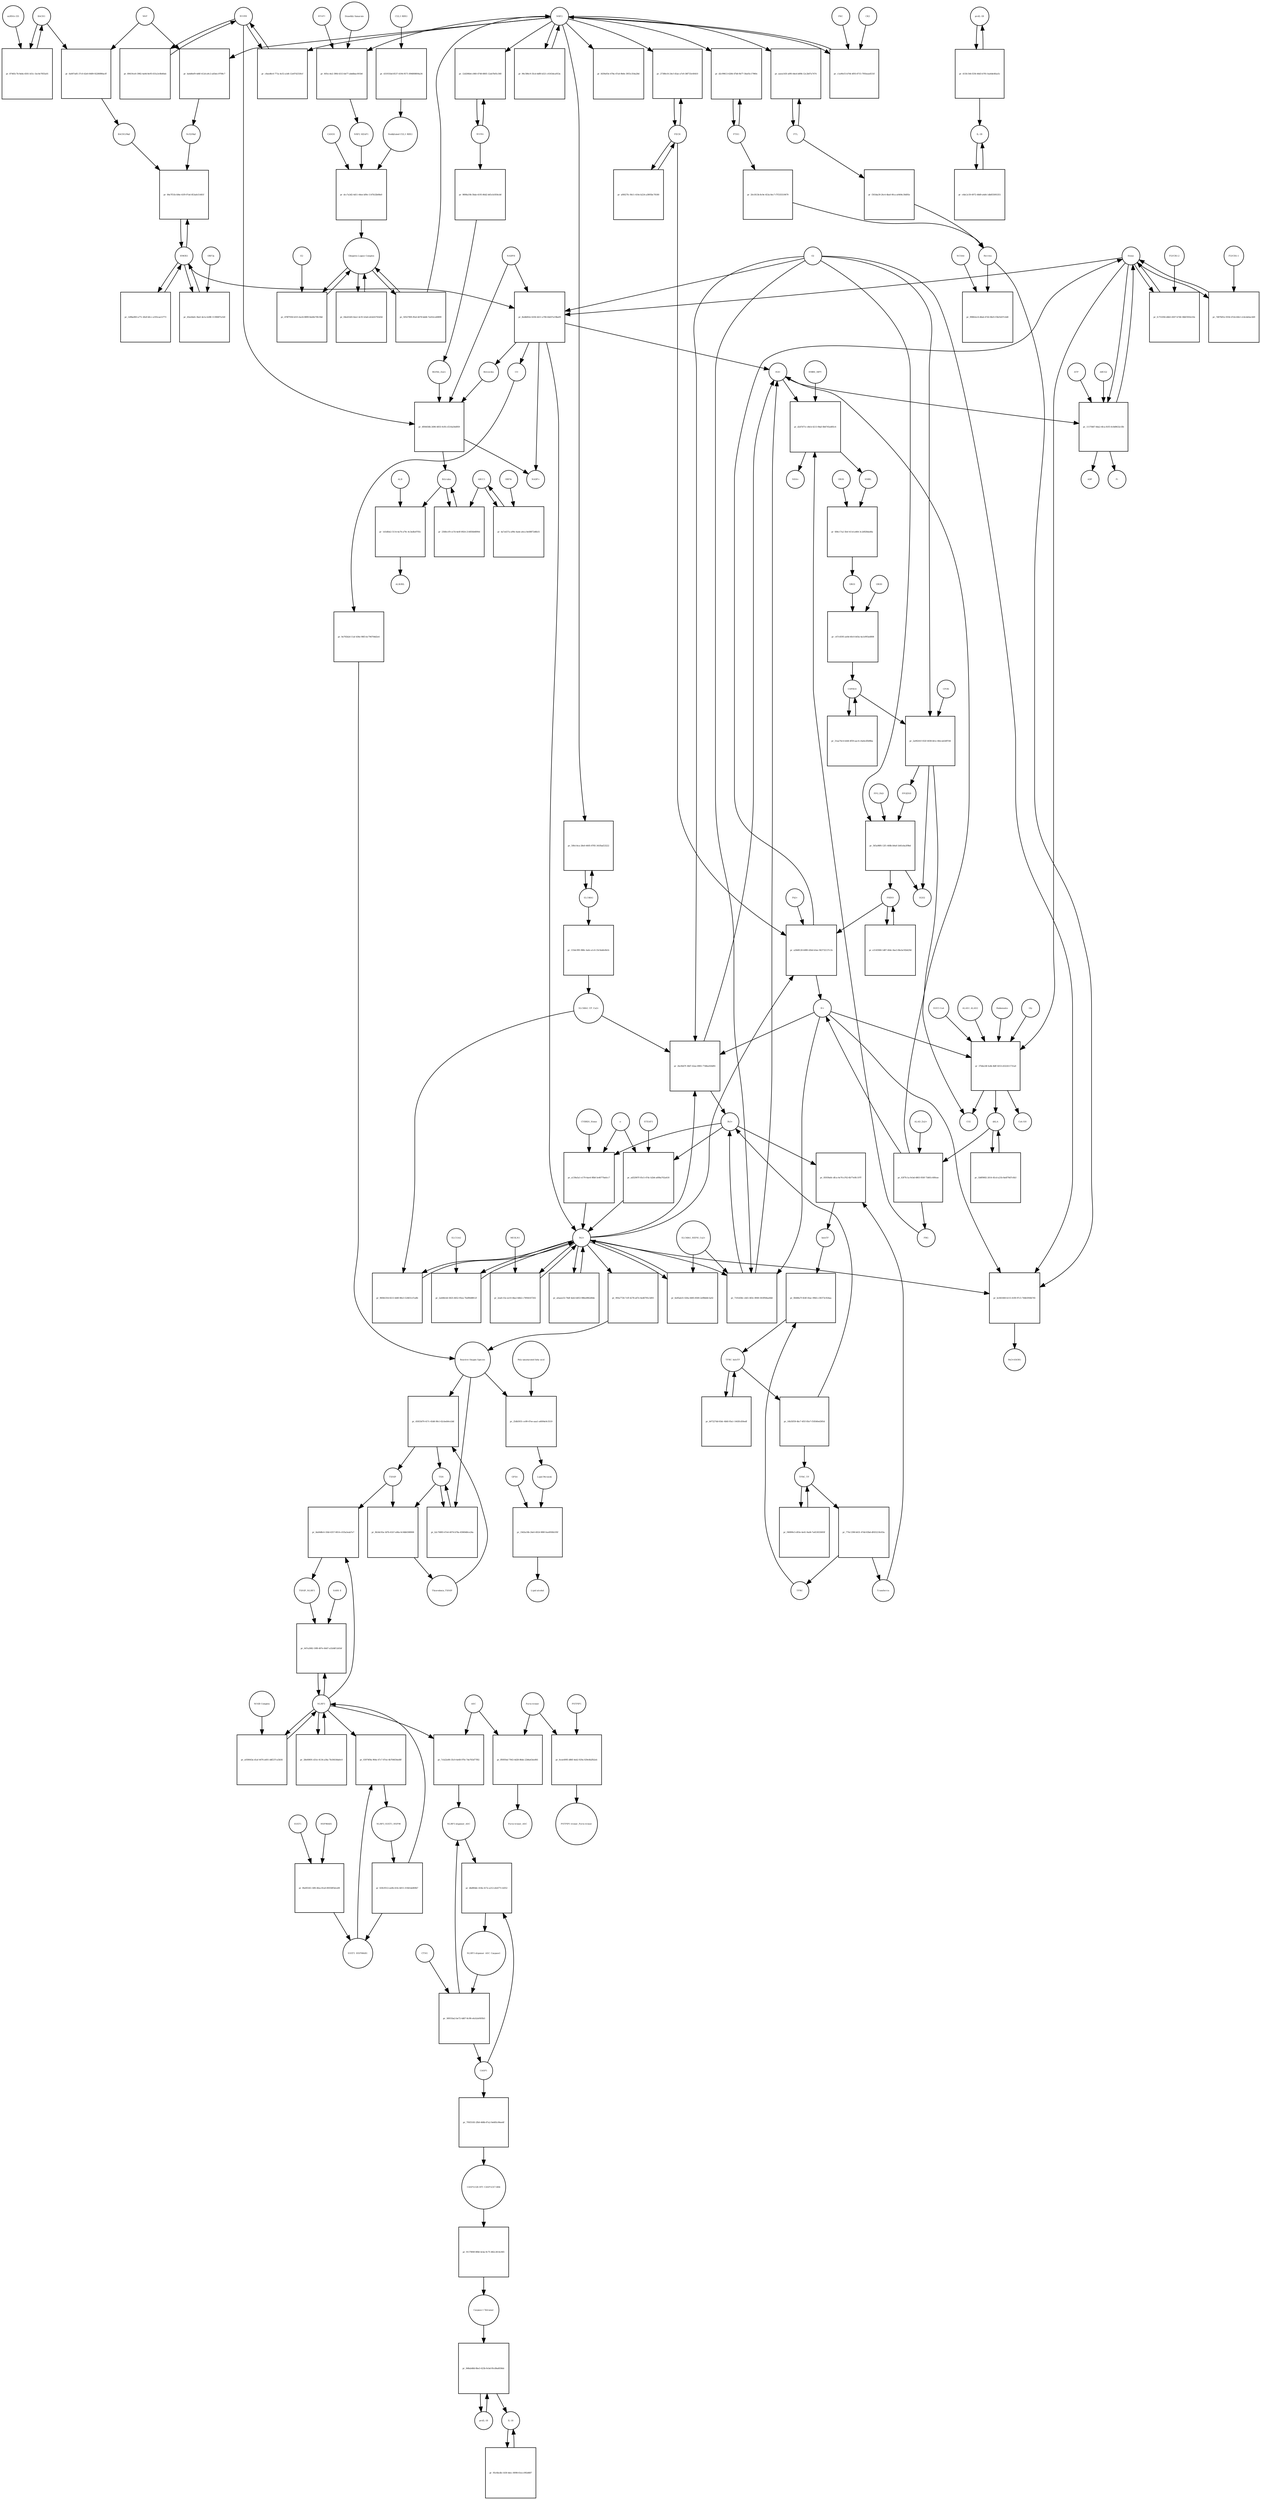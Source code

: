 strict digraph  {
Heme [annotation="urn_miriam_obo.chebi_CHEBI%3A30413", bipartite=0, cls="simple chemical", fontsize=4, label=Heme, shape=circle];
"pr_8edb002e-6256-4411-a706-64d37a19ba09" [annotation="", bipartite=1, cls=process, fontsize=4, label="pr_8edb002e-6256-4411-a706-64d37a19ba09", shape=square];
Biliverdin [annotation="urn_miriam_obo.chebi_CHEBI%3A17033", bipartite=0, cls="simple chemical", fontsize=4, label=Biliverdin, shape=circle];
HMOX1 [annotation="", bipartite=0, cls=macromolecule, fontsize=4, label=HMOX1, shape=circle];
O2 [annotation="urn_miriam_obo.chebi_CHEBI%3A15379", bipartite=0, cls="simple chemical", fontsize=4, label=O2, shape=circle];
NADPH [annotation="urn_miriam_obo.chebi_CHEBI%3A16474", bipartite=0, cls="simple chemical", fontsize=4, label=NADPH, shape=circle];
H2O [annotation="urn_miriam_obo.chebi_CHEBI%3A15377", bipartite=0, cls="simple chemical", fontsize=4, label=H2O, shape=circle];
"Fe2+" [annotation="urn_miriam_obo.chebi_CHEBI%3A29033", bipartite=0, cls="simple chemical", fontsize=4, label="Fe2+", shape=circle];
"NADP+" [annotation="urn_miriam_obo.chebi_CHEBI%3A18009", bipartite=0, cls="simple chemical", fontsize=4, label="NADP+", shape=circle];
CO [annotation="urn_miriam_obo.chebi_CHEBI%3A17245", bipartite=0, cls="simple chemical", fontsize=4, label=CO, shape=circle];
"pr_fc751056-d4b5-4507-b746-36bf3592e10e" [annotation="", bipartite=1, cls=process, fontsize=4, label="pr_fc751056-d4b5-4507-b746-36bf3592e10e", shape=square];
"FLVCR1-2" [annotation=urn_miriam_uniprot_Q9Y5Y0, bipartite=0, cls=macromolecule, fontsize=4, label="FLVCR1-2", shape=circle];
"pr_6f06458b-2696-4855-9cf6-cf216a56d959" [annotation="", bipartite=1, cls=process, fontsize=4, label="pr_6f06458b-2696-4855-9cf6-cf216a56d959", shape=square];
Bilirubin [annotation="urn_miriam_obo.chebi_CHEBI%3A16990", bipartite=0, cls="simple chemical", fontsize=4, label=Bilirubin, shape=circle];
BLVRB [annotation=urn_miriam_uniprot_P30043, bipartite=0, cls=macromolecule, fontsize=4, label=BLVRB, shape=circle];
"BLVRA_Zn2+" [annotation="urn_miriam_obo.chebi_CHEBI%3A29805|urn_miriam_uniprot_P53004", bipartite=0, cls=complex, fontsize=4, label="BLVRA_Zn2+", shape=circle];
"pr_2568ccf9-ce7d-4e0f-8924-214856b6890d" [annotation="", bipartite=1, cls=process, fontsize=4, label="pr_2568ccf9-ce7d-4e0f-8924-214856b6890d", shape=square];
ABCC1 [annotation="", bipartite=0, cls=macromolecule, fontsize=4, label=ABCC1, shape=circle];
"pr_1d1dfde2-5114-4a74-a79c-4c3edfa9705c" [annotation="", bipartite=1, cls=process, fontsize=4, label="pr_1d1dfde2-5114-4a74-a79c-4c3edfa9705c", shape=square];
ALB [annotation=urn_miriam_uniprot_P02768, bipartite=0, cls=macromolecule, fontsize=4, label=ALB, shape=circle];
"ALB/BIL" [annotation="urn_miriam_uniprot_P02768|urn_miriam_obo.chebi_CHEBI%3A16990", bipartite=0, cls=complex, fontsize=4, label="ALB/BIL", shape=circle];
NRF2 [annotation="", bipartite=0, cls=macromolecule, fontsize=4, label=NRF2, shape=circle];
"pr_ba4d6ef9-4d6f-412d-a9c2-ad5dcc9708c7" [annotation="", bipartite=1, cls=process, fontsize=4, label="pr_ba4d6ef9-4d6f-412d-a9c2-ad5dcc9708c7", shape=square];
MAF [annotation=urn_miriam_uniprot_O75444, bipartite=0, cls=macromolecule, fontsize=4, label=MAF, shape=circle];
"Nrf2/Maf" [annotation="", bipartite=0, cls=complex, fontsize=4, label="Nrf2/Maf", shape=circle];
"pr_6a007a85-37c0-42e0-8489-92280f86acff" [annotation="", bipartite=1, cls=process, fontsize=4, label="pr_6a007a85-37c0-42e0-8489-92280f86acff", shape=square];
BACH1 [annotation=urn_miriam_uniprot_O14867, bipartite=0, cls=macromolecule, fontsize=4, label=BACH1, shape=circle];
"BACH1/Maf" [annotation="", bipartite=0, cls=complex, fontsize=4, label="BACH1/Maf", shape=circle];
"pr_87465c7b-9a8a-4501-b51c-5ec6e7855a01" [annotation="", bipartite=1, cls=process, fontsize=4, label="pr_87465c7b-9a8a-4501-b51c-5ec6e7855a01", shape=square];
"miRNA-155" [annotation=urn_miriam_ncbigene_406947, bipartite=0, cls="nucleic acid feature", fontsize=4, label="miRNA-155", shape=circle];
"pr_84e7f51b-fd4e-41f9-97a6-853afe51481f" [annotation="", bipartite=1, cls=process, fontsize=4, label="pr_84e7f51b-fd4e-41f9-97a6-853afe51481f", shape=square];
PRIN9 [annotation="urn_miriam_obo.chebi_CHEBI%3A15430", bipartite=0, cls="simple chemical", fontsize=4, label=PRIN9, shape=circle];
"pr_a28d8128-b989-43b4-b3ee-943732137c1b" [annotation="", bipartite=1, cls=process, fontsize=4, label="pr_a28d8128-b989-43b4-b3ee-943732137c1b", shape=square];
FECH [annotation=urn_miriam_uniprot_P22830, bipartite=0, cls=macromolecule, fontsize=4, label=FECH, shape=circle];
"Pb2+" [annotation="urn_miriam_obo.chebi_CHEBI%3A27889", bipartite=0, cls="simple chemical", fontsize=4, label="Pb2+", shape=circle];
"H+" [annotation="urn_miriam_obo.chebi_CHEBI%3A15378", bipartite=0, cls="simple chemical", fontsize=4, label="H+", shape=circle];
"SUCC-CoA" [annotation="urn_miriam_obo.chebi_CHEBI%3A57292", bipartite=0, cls="simple chemical", fontsize=4, label="SUCC-CoA", shape=circle];
"pr_37b4e24f-fa4b-4bff-8253-d322411731a0" [annotation="", bipartite=1, cls=process, fontsize=4, label="pr_37b4e24f-fa4b-4bff-8253-d322411731a0", shape=square];
dALA [annotation="urn_miriam_obo.chebi_CHEBI%3A356416", bipartite=0, cls="simple chemical", fontsize=4, label=dALA, shape=circle];
ALAS1_ALAS2 [annotation="urn_miriam_uniprot_P13196|urn_miriam_uniprot_P22557", bipartite=0, cls=complex, fontsize=4, label=ALAS1_ALAS2, shape=circle];
Panhematin [annotation="urn_miriam_obo.chebi_CHEBI%3A50385", bipartite=0, cls="simple chemical", fontsize=4, label=Panhematin, shape=circle];
Gly [annotation="urn_miriam_obo.chebi_CHEBI%3A57305", bipartite=0, cls="simple chemical", fontsize=4, label=Gly, shape=circle];
"CoA-SH" [annotation="urn_miriam_obo.chebi_CHEBI%3A15346", bipartite=0, cls="simple chemical", fontsize=4, label="CoA-SH", shape=circle];
CO2 [annotation="urn_miriam_obo.chebi_CHEBI%3A16526", bipartite=0, cls="simple chemical", fontsize=4, label=CO2, shape=circle];
"pr_605cc4e2-39fd-4313-bb77-abddbac001b6" [annotation="", bipartite=1, cls=process, fontsize=4, label="pr_605cc4e2-39fd-4313-bb77-abddbac001b6", shape=square];
KEAP1 [annotation=urn_miriam_uniprot_Q14145, bipartite=0, cls=macromolecule, fontsize=4, label=KEAP1, shape=circle];
NRF2_KEAP1 [annotation="urn_miriam_uniprot_Q14145|urn_miriam_uniprot_Q16236", bipartite=0, cls=complex, fontsize=4, label=NRF2_KEAP1, shape=circle];
"Dimethly fumarate" [annotation="urn_miriam_obo.chebi_CHEBI%3A76004", bipartite=0, cls="simple chemical", fontsize=4, label="Dimethly fumarate", shape=circle];
"Ubiquitin Ligase Complex" [annotation="urn_miriam_uniprot_Q14145|urn_miriam_uniprot_Q15843|urn_miriam_uniprot_Q13618|urn_miriam_uniprot_P62877|urn_miriam_uniprot_Q16236|urn_miriam_uniprot_P0CG48|urn_miriam_pubmed_19940261|urn_miriam_interpro_IPR000608", bipartite=0, cls=complex, fontsize=4, label="Ubiquitin Ligase Complex", shape=circle];
"pr_04ed1445-6ea1-4c91-b3a6-eb3e02763d3d" [annotation="", bipartite=1, cls=process, fontsize=4, label="pr_04ed1445-6ea1-4c91-b3a6-eb3e02763d3d", shape=square];
"pr_63f7fc1a-9cbd-4803-950f-73d61c40feae" [annotation="", bipartite=1, cls=process, fontsize=4, label="pr_63f7fc1a-9cbd-4803-950f-73d61c40feae", shape=square];
PBG [annotation="urn_miriam_obo.chebi_CHEBI%3A58126", bipartite=0, cls="simple chemical", fontsize=4, label=PBG, shape=circle];
"ALAD_Zn2+" [annotation="urn_miriam_uniprot_P13716|urn_miriam_obo.chebi_CHEBI%3A29105", bipartite=0, cls=complex, fontsize=4, label="ALAD_Zn2+", shape=circle];
"pr_d2d7d71c-d4cb-4213-9baf-8b6745a485c4" [annotation="", bipartite=1, cls=process, fontsize=4, label="pr_d2d7d71c-d4cb-4213-9baf-8b6745a485c4", shape=square];
HMBL [annotation="urn_miriam_obo.chebi_CHEBI%3A57845", bipartite=0, cls="simple chemical", fontsize=4, label=HMBL, shape=circle];
HMBS_DIPY [annotation="urn_miriam_obo.chebi_CHEBI%3A36319|urn_miriam_uniprot_P08397", bipartite=0, cls=complex, fontsize=4, label=HMBS_DIPY, shape=circle];
"NH4+" [annotation="urn_miriam_obo.chebi_CHEBI%3A28938", bipartite=0, cls="simple chemical", fontsize=4, label="NH4+", shape=circle];
"pr_684c17a2-5fef-411d-a464-3c2d928da48a" [annotation="", bipartite=1, cls=process, fontsize=4, label="pr_684c17a2-5fef-411d-a464-3c2d928da48a", shape=square];
URO3 [annotation="urn_miriam_obo.chebi_CHEBI%3A15437", bipartite=0, cls="simple chemical", fontsize=4, label=URO3, shape=circle];
UROS [annotation=urn_miriam_uniprot_P10746, bipartite=0, cls=macromolecule, fontsize=4, label=UROS, shape=circle];
"pr_c67c4595-ae0d-40c0-b03a-4a1e993a4808" [annotation="", bipartite=1, cls=process, fontsize=4, label="pr_c67c4595-ae0d-40c0-b03a-4a1e993a4808", shape=square];
COPRO3 [annotation="urn_miriam_obo.chebi_CHEBI%3A15439", bipartite=0, cls="simple chemical", fontsize=4, label=COPRO3, shape=circle];
UROD [annotation=urn_miriam_uniprot_P06132, bipartite=0, cls=macromolecule, fontsize=4, label=UROD, shape=circle];
"pr_2a90241f-032f-4038-bfce-40ecab3d97d4" [annotation="", bipartite=1, cls=process, fontsize=4, label="pr_2a90241f-032f-4038-bfce-40ecab3d97d4", shape=square];
PPGEN9 [annotation="urn_miriam_obo.chebi_CHEBI%3A15435", bipartite=0, cls="simple chemical", fontsize=4, label=PPGEN9, shape=circle];
CPOX [annotation=urn_miriam_uniprot_P36551, bipartite=0, cls=macromolecule, fontsize=4, label=CPOX, shape=circle];
H2O2 [annotation="urn_miriam_obo.chebi_CHEBI%3A16240", bipartite=0, cls="simple chemical", fontsize=4, label=H2O2, shape=circle];
"pr_565a98f6-12f1-468b-b9a8-5d41eba3f9bd" [annotation="", bipartite=1, cls=process, fontsize=4, label="pr_565a98f6-12f1-468b-b9a8-5d41eba3f9bd", shape=square];
PPO_FAD [annotation="urn_miriam_obo.chebi_CHEBI%3A16238|urn_miriam_uniprot_P50336", bipartite=0, cls=complex, fontsize=4, label=PPO_FAD, shape=circle];
"pr_96c586c9-35cd-4df8-b321-c6163dca953a" [annotation="", bipartite=1, cls=process, fontsize=4, label="pr_96c586c9-35cd-4df8-b321-c6163dca953a", shape=square];
"pr_1b8f9082-2614-45cd-a21b-8a6f78d7c6b3" [annotation="", bipartite=1, cls="uncertain process", fontsize=4, label="pr_1b8f9082-2614-45cd-a21b-8a6f78d7c6b3", shape=square];
"pr_31aa74c4-b3d4-4f59-aac4-c6a6e2fb08ba" [annotation="", bipartite=1, cls="uncertain process", fontsize=4, label="pr_31aa74c4-b3d4-4f59-aac4-c6a6e2fb08ba", shape=square];
"pr_e3145968-1d87-40dc-8ae3-8bcbc92b429d" [annotation="", bipartite=1, cls="uncertain process", fontsize=4, label="pr_e3145968-1d87-40dc-8ae3-8bcbc92b429d", shape=square];
"Poly-unsaturated fatty acid" [annotation="urn_miriam_obo.chebi_CHEBI%3A26208", bipartite=0, cls="simple chemical", fontsize=4, label="Poly-unsaturated fatty acid", shape=circle];
"pr_25db5931-ce99-47ee-aaa1-a4004e9c5519" [annotation="", bipartite=1, cls=process, fontsize=4, label="pr_25db5931-ce99-47ee-aaa1-a4004e9c5519", shape=square];
"Lipid Peroxide" [annotation="urn_miriam_obo.chebi_CHEBI%3A61051", bipartite=0, cls="simple chemical", fontsize=4, label="Lipid Peroxide", shape=circle];
"Reactive Oxygen Species" [annotation="urn_miriam_obo.chebi_CHEBI%3A26523", bipartite=0, cls="simple chemical", fontsize=4, label="Reactive Oxygen Species", shape=circle];
"pr_bc661660-b115-41f8-97c5-744b5956b745" [annotation="", bipartite=1, cls=process, fontsize=4, label="pr_bc661660-b115-41f8-97c5-744b5956b745", shape=square];
"Fe(3+)O(OH)" [annotation="urn_miriam_obo.chebi_CHEBI%3A78619", bipartite=0, cls="simple chemical", fontsize=4, label="Fe(3+)O(OH)", shape=circle];
Ferritin [annotation=urn_miriam_uniprot_P02794, bipartite=0, cls=complex, fontsize=4, label=Ferritin, shape=circle];
"pr_960b5354-8213-4d6f-80e3-524651cf1a8b" [annotation="", bipartite=1, cls=process, fontsize=4, label="pr_960b5354-8213-4d6f-80e3-524651cf1a8b", shape=square];
"SLC40A1_CP_Cu2+" [annotation="urn_miriam_uniprot_P00450|urn_miriam_uniprot_Q9NP59|urn_miriam_obo.chebi_CHEBI%3A29036", bipartite=0, cls=complex, fontsize=4, label="SLC40A1_CP_Cu2+", shape=circle];
"pr_2bc0b47f-38d7-42ae-8965-77d8ee92bf81" [annotation="", bipartite=1, cls=process, fontsize=4, label="pr_2bc0b47f-38d7-42ae-8965-77d8ee92bf81", shape=square];
"Fe3+" [annotation="urn_miriam_obo.chebi_CHEBI%3A29034", bipartite=0, cls="simple chemical", fontsize=4, label="Fe3+", shape=circle];
SLC40A1 [annotation=urn_miriam_ncbigene_30061, bipartite=0, cls="nucleic acid feature", fontsize=4, label=SLC40A1, shape=circle];
"pr_50fe14ca-28e0-4605-8785-341fbaf23222" [annotation="", bipartite=1, cls=process, fontsize=4, label="pr_50fe14ca-28e0-4605-8785-341fbaf23222", shape=square];
FTH1 [annotation=urn_miriam_ncbigene_2495, bipartite=0, cls="nucleic acid feature", fontsize=4, label=FTH1, shape=circle];
"pr_d2c99613-6284-47b8-9b77-56a05c17960c" [annotation="", bipartite=1, cls=process, fontsize=4, label="pr_d2c99613-6284-47b8-9b77-56a05c17960c", shape=square];
FTL [annotation=urn_miriam_ncbigene_2512, bipartite=0, cls="nucleic acid feature", fontsize=4, label=FTL, shape=circle];
"pr_aaea145f-a0f6-44e4-b89b-12c2b07a7474" [annotation="", bipartite=1, cls=process, fontsize=4, label="pr_aaea145f-a0f6-44e4-b89b-12c2b07a7474", shape=square];
"pr_2fe1813b-8c9e-453a-8ec7-f7f335519679" [annotation="", bipartite=1, cls=process, fontsize=4, label="pr_2fe1813b-8c9e-453a-8ec7-f7f335519679", shape=square];
"pr_f303da39-26c4-4ba0-9fca-a0404c30d95e" [annotation="", bipartite=1, cls=process, fontsize=4, label="pr_f303da39-26c4-4ba0-9fca-a0404c30d95e", shape=square];
"pr_2738fe16-24cf-45ae-a7e9-38f733c60410" [annotation="", bipartite=1, cls=process, fontsize=4, label="pr_2738fe16-24cf-45ae-a7e9-38f733c60410", shape=square];
"pr_af6027fc-9b11-410e-b224-a3895bc78180" [annotation="", bipartite=1, cls=process, fontsize=4, label="pr_af6027fc-9b11-410e-b224-a3895bc78180", shape=square];
"pr_1d9ba983-a77c-4fa9-bfcc-a193caa12773" [annotation="", bipartite=1, cls=process, fontsize=4, label="pr_1d9ba983-a77c-4fa9-bfcc-a193caa12773", shape=square];
BLVRA [annotation=urn_miriam_ncbigene_644, bipartite=0, cls="nucleic acid feature", fontsize=4, label=BLVRA, shape=circle];
"pr_12d206b4-c860-4748-8805-12ab7b05c368" [annotation="", bipartite=1, cls=process, fontsize=4, label="pr_12d206b4-c860-4748-8805-12ab7b05c368", shape=square];
"pr_c8aed6c6-771a-4cf2-a1d6-12e8742530cf" [annotation="", bipartite=1, cls=process, fontsize=4, label="pr_c8aed6c6-771a-4cf2-a1d6-12e8742530cf", shape=square];
"pr_89419ce0-3982-4a9d-8e95-631a3c8b40ab" [annotation="", bipartite=1, cls=process, fontsize=4, label="pr_89419ce0-3982-4a9d-8e95-631a3c8b40ab", shape=square];
"pr_9898a19b-58ab-4195-86d2-b65cb1856cb8" [annotation="", bipartite=1, cls=process, fontsize=4, label="pr_9898a19b-58ab-4195-86d2-b65cb1856cb8", shape=square];
"pr_155dc995-988c-4afe-a1c6-33c9abfe0b1b" [annotation="", bipartite=1, cls=process, fontsize=4, label="pr_155dc995-988c-4afe-a1c6-33c9abfe0b1b", shape=square];
"pr_99862ec6-d6ab-47d2-8b25-f3b25d37cb40" [annotation="", bipartite=1, cls=process, fontsize=4, label="pr_99862ec6-d6ab-47d2-8b25-f3b25d37cb40", shape=square];
NCOA4 [annotation=urn_miriam_uniprot_Q13772, bipartite=0, cls=macromolecule, fontsize=4, label=NCOA4, shape=circle];
"pr_a139a5a1-e179-4ae4-9fb8-5e40770a6cc7" [annotation="", bipartite=1, cls=process, fontsize=4, label="pr_a139a5a1-e179-4ae4-9fb8-5e40770a6cc7", shape=square];
CYBRD1_Heme [annotation="urn_miriam_uniprot_Q53TN4|urn_miriam_obo.chebi_CHEBI%3A30413", bipartite=0, cls=complex, fontsize=4, label=CYBRD1_Heme, shape=circle];
"e-" [annotation="urn_miriam_obo.chebi_CHEBI%3A10545", bipartite=0, cls="simple chemical", fontsize=4, label="e-", shape=circle];
"pr_2a448cb4-5825-4652-95ea-7faf80d8812f" [annotation="", bipartite=1, cls=process, fontsize=4, label="pr_2a448cb4-5825-4652-95ea-7faf80d8812f", shape=square];
SLC11A2 [annotation=urn_miriam_uniprot_P49281, bipartite=0, cls=macromolecule, fontsize=4, label=SLC11A2, shape=circle];
"pr_19d3a18b-24e0-4924-989f-fea4950b195f" [annotation="", bipartite=1, cls=process, fontsize=4, label="pr_19d3a18b-24e0-4924-989f-fea4950b195f", shape=square];
"Lipid alcohol" [annotation="urn_miriam_obo.chebi_CHEBI%3A24026", bipartite=0, cls="simple chemical", fontsize=4, label="Lipid alcohol", shape=circle];
GPX4 [annotation=urn_miriam_uniprot_P36969, bipartite=0, cls=macromolecule, fontsize=4, label=GPX4, shape=circle];
"pr_45ee8afe-3ba5-4e1a-b288-113960f7a1b9" [annotation="", bipartite=1, cls=process, fontsize=4, label="pr_45ee8afe-3ba5-4e1a-b288-113960f7a1b9", shape=square];
ORF3a [annotation="urn_miriam_uniprot_P0DTC3|urn_miriam_taxonomy_2697049", bipartite=0, cls=macromolecule, fontsize=4, label=ORF3a, shape=circle];
"pr_993a7726-7cff-4278-a67e-4ed6795c3d93" [annotation="", bipartite=1, cls=process, fontsize=4, label="pr_993a7726-7cff-4278-a67e-4ed6795c3d93", shape=square];
"pr_da7a437a-a99e-4ade-a6ca-8e68872d6b31" [annotation="", bipartite=1, cls=process, fontsize=4, label="pr_da7a437a-a99e-4ade-a6ca-8e68872d6b31", shape=square];
ORF9c [annotation=urn_miriam_taxonomy_2697049, bipartite=0, cls=macromolecule, fontsize=4, label=ORF9c, shape=circle];
CUL3_RBX1 [annotation="urn_miriam_uniprot_Q13618|urn_miriam_uniprot_P62877", bipartite=0, cls=complex, fontsize=4, label=CUL3_RBX1, shape=circle];
"pr_431931bd-8537-4194-9571-894808004a34" [annotation="", bipartite=1, cls=process, fontsize=4, label="pr_431931bd-8537-4194-9571-894808004a34", shape=square];
"Neddylated CUL3_RBX1" [annotation="urn_miriam_uniprot_Q15843|urn_miriam_uniprot_Q13618|urn_miriam_uniprot_P62877", bipartite=0, cls=complex, fontsize=4, label="Neddylated CUL3_RBX1", shape=circle];
"pr_fd39a93e-478a-47a4-9b0e-3955c354a28d" [annotation="", bipartite=1, cls=process, fontsize=4, label="pr_fd39a93e-478a-47a4-9b0e-3955c354a28d", shape=square];
"pr_dcc7a3d2-4d11-44ee-bf9e-1147b32b08e0" [annotation="", bipartite=1, cls=process, fontsize=4, label="pr_dcc7a3d2-4d11-44ee-bf9e-1147b32b08e0", shape=square];
CAND1 [annotation=urn_miriam_uniprot_Q86VP6, bipartite=0, cls=macromolecule, fontsize=4, label=CAND1, shape=circle];
E2 [annotation=urn_miriam_interpro_IPR000608, bipartite=0, cls=macromolecule, fontsize=4, label=E2, shape=circle];
"pr_478f7936-b315-4a24-8899-8ab9e70fc94d" [annotation="", bipartite=1, cls=process, fontsize=4, label="pr_478f7936-b315-4a24-8899-8ab9e70fc94d", shape=square];
"pr_c1a90cf3-b764-4f93-8715-7f93eaed531f" [annotation="", bipartite=1, cls=process, fontsize=4, label="pr_c1a90cf3-b764-4f93-8715-7f93eaed531f", shape=square];
PKC [annotation="urn_miriam_pubmed_12198130|urn_miriam_interpro_IPR012233", bipartite=0, cls=macromolecule, fontsize=4, label=PKC, shape=circle];
CK2 [annotation="", bipartite=0, cls=macromolecule, fontsize=4, label=CK2, shape=circle];
"pr_7d07b91e-9354-47eb-b9e1-e1dcde6ac449" [annotation="", bipartite=1, cls=process, fontsize=4, label="pr_7d07b91e-9354-47eb-b9e1-e1dcde6ac449", shape=square];
"FLVCR1-1" [annotation=urn_miriam_uniprot_Q9Y5Y0, bipartite=0, cls=macromolecule, fontsize=4, label="FLVCR1-1", shape=circle];
"pr_1117fd67-8da2-4fca-81f5-0c8d9632c5fb" [annotation="", bipartite=1, cls=process, fontsize=4, label="pr_1117fd67-8da2-4fca-81f5-0c8d9632c5fb", shape=square];
ABCG2 [annotation=urn_miriam_uniprot_Q9UNQ0, bipartite=0, cls="macromolecule multimer", fontsize=4, label=ABCG2, shape=circle];
ATP [annotation="urn_miriam_obo.chebi_CHEBI%3A30616", bipartite=0, cls="simple chemical", fontsize=4, label=ATP, shape=circle];
Pi [annotation="urn_miriam_obo.chebi_CHEBI%3A18367", bipartite=0, cls="simple chemical", fontsize=4, label=Pi, shape=circle];
ADP [annotation="urn_miriam_obo.chebi_CHEBI%3A456216", bipartite=0, cls="simple chemical", fontsize=4, label=ADP, shape=circle];
"pr_6e85ab31-020a-4485-8500-2ef8bb8c5a02" [annotation="", bipartite=1, cls=process, fontsize=4, label="pr_6e85ab31-020a-4485-8500-2ef8bb8c5a02", shape=square];
"SLC40A1_HEPH_Cu2+" [annotation="urn_miriam_uniprot_Q9BQS7|urn_miriam_uniprot_Q9NP59|urn_miriam_obo.chebi_CHEBI%3A28694", bipartite=0, cls=complex, fontsize=4, label="SLC40A1_HEPH_Cu2+", shape=circle];
"pr_7101d58c-cb61-465c-8949-361ff68aa9dd" [annotation="", bipartite=1, cls=process, fontsize=4, label="pr_7101d58c-cb61-465c-8949-361ff68aa9dd", shape=square];
"pr_05939a8c-dfca-4e76-a762-6b77e0fc197f" [annotation="", bipartite=1, cls=process, fontsize=4, label="pr_05939a8c-dfca-4e76-a762-6b77e0fc197f", shape=square];
Transferrin [annotation=urn_miriam_uniprot_P02787, bipartite=0, cls=macromolecule, fontsize=4, label=Transferrin, shape=circle];
holoTF [annotation="urn_miriam_uniprot_P02787|urn_miriam_obo.chebi_CHEBI%3A29034", bipartite=0, cls=complex, fontsize=4, label=holoTF, shape=circle];
TFRC [annotation=urn_miriam_uniprot_P02786, bipartite=0, cls="macromolecule multimer", fontsize=4, label=TFRC, shape=circle];
"pr_fb9d9a7f-824f-45ac-99b5-c30373c924aa" [annotation="", bipartite=1, cls=process, fontsize=4, label="pr_fb9d9a7f-824f-45ac-99b5-c30373c924aa", shape=square];
TFRC_holoTF [annotation="urn_miriam_uniprot_P02787|urn_miriam_obo.chebi_CHEBI%3A29034|urn_miriam_uniprot_P02786", bipartite=0, cls=complex, fontsize=4, label=TFRC_holoTF, shape=circle];
"pr_b07227dd-65dc-4bfd-93a1-1443fcd56edf" [annotation="", bipartite=1, cls=process, fontsize=4, label="pr_b07227dd-65dc-4bfd-93a1-1443fcd56edf", shape=square];
"pr_16b35f59-4bc7-4f1f-85e7-f18540ed385d" [annotation="", bipartite=1, cls=process, fontsize=4, label="pr_16b35f59-4bc7-4f1f-85e7-f18540ed385d", shape=square];
TFRC_TF [annotation="urn_miriam_uniprot_P02787|urn_miriam_uniprot_P02786", bipartite=0, cls=complex, fontsize=4, label=TFRC_TF, shape=circle];
"pr_ad32907f-05c5-47dc-b2b4-a69ba702a418" [annotation="", bipartite=1, cls=process, fontsize=4, label="pr_ad32907f-05c5-47dc-b2b4-a69ba702a418", shape=square];
STEAP3 [annotation=urn_miriam_uniprot_Q658P3, bipartite=0, cls=macromolecule, fontsize=4, label=STEAP3, shape=circle];
"pr_2eafc15e-ee10-4ba2-8db2-c70f44167202" [annotation="", bipartite=1, cls=process, fontsize=4, label="pr_2eafc15e-ee10-4ba2-8db2-c70f44167202", shape=square];
MCOLN1 [annotation=urn_miriam_uniprot_Q9GZU1, bipartite=0, cls=macromolecule, fontsize=4, label=MCOLN1, shape=circle];
"pr_afaaee53-76df-4eb3-b853-986ed962d0de" [annotation="", bipartite=1, cls=process, fontsize=4, label="pr_afaaee53-76df-4eb3-b853-986ed962d0de", shape=square];
"pr_f40890c5-d93e-4e41-9ad4-7a453033693f" [annotation="", bipartite=1, cls=process, fontsize=4, label="pr_f40890c5-d93e-4e41-9ad4-7a453033693f", shape=square];
"pr_774c1398-b631-47dd-83bd-df455218c83a" [annotation="", bipartite=1, cls=process, fontsize=4, label="pr_774c1398-b631-47dd-83bd-df455218c83a", shape=square];
"pr_50527805-ffed-4478-bdd4-7ed32ced0899" [annotation="", bipartite=1, cls=process, fontsize=4, label="pr_50527805-ffed-4478-bdd4-7ed32ced0899", shape=square];
Thioredoxin_TXNIP [annotation="urn_miriam_uniprot_P10599|urn_miriam_uniprot_Q9H3M7", bipartite=0, cls=complex, fontsize=4, label=Thioredoxin_TXNIP, shape=circle];
"pr_45833d70-417c-45d6-9fe1-62cbeb9ce2dd" [annotation="", bipartite=1, cls=process, fontsize=4, label="pr_45833d70-417c-45d6-9fe1-62cbeb9ce2dd", shape=square];
TXNIP [annotation=urn_miriam_uniprot_Q9H3M7, bipartite=0, cls=macromolecule, fontsize=4, label=TXNIP, shape=circle];
TXN [annotation=urn_miriam_uniprot_P10599, bipartite=0, cls=macromolecule, fontsize=4, label=TXN, shape=circle];
NLRP3 [annotation=urn_miriam_uniprot_Q96P20, bipartite=0, cls=macromolecule, fontsize=4, label=NLRP3, shape=circle];
"pr_a930643a-d1af-4476-a601-ddf237ca5b56" [annotation="", bipartite=1, cls=process, fontsize=4, label="pr_a930643a-d1af-4476-a601-ddf237ca5b56", shape=square];
"Nf-KB Complex" [annotation="urn_miriam_uniprot_P19838|urn_miriam_uniprot_Q04206|urn_miriam_uniprot_Q00653", bipartite=0, cls=complex, fontsize=4, label="Nf-KB Complex", shape=circle];
"pr_28e60691-d31e-4134-a36a-7b18418da0c0" [annotation="", bipartite=1, cls=process, fontsize=4, label="pr_28e60691-d31e-4134-a36a-7b18418da0c0", shape=square];
"pr_b2c76893-47e6-4074-b78a-45969d0ce24a" [annotation="", bipartite=1, cls=process, fontsize=4, label="pr_b2c76893-47e6-4074-b78a-45969d0ce24a", shape=square];
"pr_8b3dc93a-3d7b-41b7-a06a-0c9db0308908" [annotation="", bipartite=1, cls=process, fontsize=4, label="pr_8b3dc93a-3d7b-41b7-a06a-0c9db0308908", shape=square];
HSP90AB1 [annotation=urn_miriam_uniprot_P08238, bipartite=0, cls=macromolecule, fontsize=4, label=HSP90AB1, shape=circle];
"pr_f6e85545-14f6-4fea-81a0-89358f5dca08" [annotation="", bipartite=1, cls=process, fontsize=4, label="pr_f6e85545-14f6-4fea-81a0-89358f5dca08", shape=square];
SUGT1 [annotation=urn_miriam_uniprot_Q9Y2Z0, bipartite=0, cls=macromolecule, fontsize=4, label=SUGT1, shape=circle];
SUGT1_HSP90AB1 [annotation="urn_miriam_uniprot_P08238|urn_miriam_uniprot_Q9Y2Z0", bipartite=0, cls=complex, fontsize=4, label=SUGT1_HSP90AB1, shape=circle];
"pr_03974f9a-964e-47c7-87ee-4b704654ed0f" [annotation="", bipartite=1, cls=process, fontsize=4, label="pr_03974f9a-964e-47c7-87ee-4b704654ed0f", shape=square];
NLRP3_SUGT1_HSP90 [annotation="urn_miriam_uniprot_P08238|urn_miriam_uniprot_Q96P20|urn_miriam_uniprot_Q9Y2Z0", bipartite=0, cls=complex, fontsize=4, label=NLRP3_SUGT1_HSP90, shape=circle];
"pr_8ab9d8c6-1fdd-4357-8014-c035a5eab7e7" [annotation="", bipartite=1, cls=process, fontsize=4, label="pr_8ab9d8c6-1fdd-4357-8014-c035a5eab7e7", shape=square];
TXNIP_NLRP3 [annotation="urn_miriam_uniprot_Q9H3M7|urn_miriam_uniprot_Q96P20", bipartite=0, cls=complex, fontsize=4, label=TXNIP_NLRP3, shape=circle];
"pr_7cb22e80-35c9-4e68-97fe-7de765d77f82" [annotation="", bipartite=1, cls=process, fontsize=4, label="pr_7cb22e80-35c9-4e68-97fe-7de765d77f82", shape=square];
ASC [annotation=urn_miriam_uniprot_Q9ULZ3, bipartite=0, cls=macromolecule, fontsize=4, label=ASC, shape=circle];
"NLRP3 oligomer_ASC" [annotation="urn_miriam_uniprot_Q9ULZ3|urn_miriam_obo.chebi_CHEBI%3A36080", bipartite=0, cls=complex, fontsize=4, label="NLRP3 oligomer_ASC", shape=circle];
"pr_dbd9fddc-418e-417e-a212-efe677c1d352" [annotation="", bipartite=1, cls=process, fontsize=4, label="pr_dbd9fddc-418e-417e-a212-efe677c1d352", shape=square];
CASP1 [annotation=urn_miriam_uniprot_P29466, bipartite=0, cls=macromolecule, fontsize=4, label=CASP1, shape=circle];
"NLRP3 oligomer_ASC_Caspase1" [annotation="urn_miriam_uniprot_P29466|urn_miriam_uniprot_Q9ULZ3", bipartite=0, cls=complex, fontsize=4, label="NLRP3 oligomer_ASC_Caspase1", shape=circle];
"pr_ff6959af-7043-4d28-86de-22b6a63ee861" [annotation="", bipartite=1, cls=process, fontsize=4, label="pr_ff6959af-7043-4d28-86de-22b6a63ee861", shape=square];
"Pyrin trimer" [annotation=urn_miriam_uniprot_O15553, bipartite=0, cls=complex, fontsize=4, label="Pyrin trimer", shape=circle];
"Pyrin trimer_ASC" [annotation="urn_miriam_uniprot_O15553|urn_miriam_uniprot_Q9ULZ3", bipartite=0, cls=complex, fontsize=4, label="Pyrin trimer_ASC", shape=circle];
"pr_6cee4995-d86f-4eb2-929a-029e4b2fb2eb" [annotation="", bipartite=1, cls=process, fontsize=4, label="pr_6cee4995-d86f-4eb2-929a-029e4b2fb2eb", shape=square];
PSTPIP1 [annotation=urn_miriam_uniprot_O43586, bipartite=0, cls="macromolecule multimer", fontsize=4, label=PSTPIP1, shape=circle];
"PSTPIP1 trimer_Pyrin trimer" [annotation="urn_miriam_uniprot_O15553|urn_miriam_uniprot_O43586", bipartite=0, cls=complex, fontsize=4, label="PSTPIP1 trimer_Pyrin trimer", shape=circle];
"pr_36931ba2-be72-4d67-8c98-e4cb2ef493b3" [annotation="", bipartite=1, cls=process, fontsize=4, label="pr_36931ba2-be72-4d67-8c98-e4cb2ef493b3", shape=square];
CTSG [annotation=urn_miriam_uniprot_P08311, bipartite=0, cls=macromolecule, fontsize=4, label=CTSG, shape=circle];
"pr_795f3183-2fb0-468b-87a2-9e685c96ee6f" [annotation="", bipartite=1, cls=process, fontsize=4, label="pr_795f3183-2fb0-468b-87a2-9e685c96ee6f", shape=square];
"CASP1(120-197)_CASP1(317-404)" [annotation=urn_miriam_uniprot_P29466, bipartite=0, cls=complex, fontsize=4, label="CASP1(120-197)_CASP1(317-404)", shape=circle];
"pr_91178f49-8fb6-4cba-9c75-482c2614c065" [annotation="", bipartite=1, cls=process, fontsize=4, label="pr_91178f49-8fb6-4cba-9c75-482c2614c065", shape=square];
"Caspase-1 Tetramer" [annotation=urn_miriam_uniprot_P29466, bipartite=0, cls="complex multimer", fontsize=4, label="Caspase-1 Tetramer", shape=circle];
"proIL-1B" [annotation=urn_miriam_uniprot_P01584, bipartite=0, cls=macromolecule, fontsize=4, label="proIL-1B", shape=circle];
"pr_415fc544-f256-46d3-b781-faa6de4faa5c" [annotation="", bipartite=1, cls=process, fontsize=4, label="pr_415fc544-f256-46d3-b781-faa6de4faa5c", shape=square];
"IL-1B" [annotation=urn_miriam_uniprot_P01584, bipartite=0, cls=macromolecule, fontsize=4, label="IL-1B", shape=circle];
"pr_c6dc2c59-4972-48d9-a4d4-1db855093351" [annotation="", bipartite=1, cls="omitted process", fontsize=4, label="pr_c6dc2c59-4972-48d9-a4d4-1db855093351", shape=square];
"pr_647a2082-19f8-497e-8447-a32d4f12d1bf" [annotation="", bipartite=1, cls=process, fontsize=4, label="pr_647a2082-19f8-497e-8447-a32d4f12d1bf", shape=square];
"SARS E" [annotation=urn_miriam_uniprot_P59637, bipartite=0, cls=macromolecule, fontsize=4, label="SARS E", shape=circle];
"proIL-18" [annotation=urn_miriam_uniprot_Q14116, bipartite=0, cls=macromolecule, fontsize=4, label="proIL-18", shape=circle];
"pr_848ab48d-8be3-423b-9cbd-f0cd9ad036dc" [annotation="", bipartite=1, cls=process, fontsize=4, label="pr_848ab48d-8be3-423b-9cbd-f0cd9ad036dc", shape=square];
"IL-18" [annotation=urn_miriam_uniprot_Q14116, bipartite=0, cls=macromolecule, fontsize=4, label="IL-18", shape=circle];
"pr_95c6bcdb-1430-4dcc-8098-61ecc092d687" [annotation="", bipartite=1, cls="omitted process", fontsize=4, label="pr_95c6bcdb-1430-4dcc-8098-61ecc092d687", shape=square];
"pr_9a792b2d-11af-436e-98f3-bc794704d2e4" [annotation="", bipartite=1, cls=process, fontsize=4, label="pr_9a792b2d-11af-436e-98f3-bc794704d2e4", shape=square];
"pr_029c9512-ee0b-41fe-b015-319d1de869b7" [annotation="", bipartite=1, cls=process, fontsize=4, label="pr_029c9512-ee0b-41fe-b015-319d1de869b7", shape=square];
Heme -> "pr_8edb002e-6256-4411-a706-64d37a19ba09"  [annotation="", interaction_type=consumption];
Heme -> "pr_fc751056-d4b5-4507-b746-36bf3592e10e"  [annotation="", interaction_type=consumption];
Heme -> "pr_37b4e24f-fa4b-4bff-8253-d322411731a0"  [annotation=urn_miriam_pubmed_25446301, interaction_type=inhibition];
Heme -> "pr_7d07b91e-9354-47eb-b9e1-e1dcde6ac449"  [annotation="", interaction_type=consumption];
Heme -> "pr_1117fd67-8da2-4fca-81f5-0c8d9632c5fb"  [annotation="", interaction_type=consumption];
"pr_8edb002e-6256-4411-a706-64d37a19ba09" -> Biliverdin  [annotation="", interaction_type=production];
"pr_8edb002e-6256-4411-a706-64d37a19ba09" -> H2O  [annotation="", interaction_type=production];
"pr_8edb002e-6256-4411-a706-64d37a19ba09" -> "Fe2+"  [annotation="", interaction_type=production];
"pr_8edb002e-6256-4411-a706-64d37a19ba09" -> "NADP+"  [annotation="", interaction_type=production];
"pr_8edb002e-6256-4411-a706-64d37a19ba09" -> CO  [annotation="", interaction_type=production];
Biliverdin -> "pr_6f06458b-2696-4855-9cf6-cf216a56d959"  [annotation="", interaction_type=consumption];
HMOX1 -> "pr_8edb002e-6256-4411-a706-64d37a19ba09"  [annotation="", interaction_type=catalysis];
HMOX1 -> "pr_84e7f51b-fd4e-41f9-97a6-853afe51481f"  [annotation="", interaction_type=consumption];
HMOX1 -> "pr_1d9ba983-a77c-4fa9-bfcc-a193caa12773"  [annotation="", interaction_type=consumption];
HMOX1 -> "pr_45ee8afe-3ba5-4e1a-b288-113960f7a1b9"  [annotation="", interaction_type=consumption];
O2 -> "pr_8edb002e-6256-4411-a706-64d37a19ba09"  [annotation="", interaction_type=consumption];
O2 -> "pr_2a90241f-032f-4038-bfce-40ecab3d97d4"  [annotation="", interaction_type=consumption];
O2 -> "pr_565a98f6-12f1-468b-b9a8-5d41eba3f9bd"  [annotation="", interaction_type=consumption];
O2 -> "pr_bc661660-b115-41f8-97c5-744b5956b745"  [annotation="", interaction_type=consumption];
O2 -> "pr_2bc0b47f-38d7-42ae-8965-77d8ee92bf81"  [annotation="", interaction_type=consumption];
O2 -> "pr_7101d58c-cb61-465c-8949-361ff68aa9dd"  [annotation="", interaction_type=consumption];
NADPH -> "pr_8edb002e-6256-4411-a706-64d37a19ba09"  [annotation="", interaction_type=consumption];
NADPH -> "pr_6f06458b-2696-4855-9cf6-cf216a56d959"  [annotation="", interaction_type=consumption];
H2O -> "pr_d2d7d71c-d4cb-4213-9baf-8b6745a485c4"  [annotation="", interaction_type=consumption];
H2O -> "pr_1117fd67-8da2-4fca-81f5-0c8d9632c5fb"  [annotation="", interaction_type=consumption];
"Fe2+" -> "pr_a28d8128-b989-43b4-b3ee-943732137c1b"  [annotation="", interaction_type=consumption];
"Fe2+" -> "pr_bc661660-b115-41f8-97c5-744b5956b745"  [annotation="", interaction_type=consumption];
"Fe2+" -> "pr_960b5354-8213-4d6f-80e3-524651cf1a8b"  [annotation="", interaction_type=consumption];
"Fe2+" -> "pr_2bc0b47f-38d7-42ae-8965-77d8ee92bf81"  [annotation="", interaction_type=consumption];
"Fe2+" -> "pr_2a448cb4-5825-4652-95ea-7faf80d8812f"  [annotation="", interaction_type=consumption];
"Fe2+" -> "pr_993a7726-7cff-4278-a67e-4ed6795c3d93"  [annotation="urn_miriam_pubmed_26794443|urn_miriam_pubmed_30692038", interaction_type=catalysis];
"Fe2+" -> "pr_6e85ab31-020a-4485-8500-2ef8bb8c5a02"  [annotation="", interaction_type=consumption];
"Fe2+" -> "pr_7101d58c-cb61-465c-8949-361ff68aa9dd"  [annotation="", interaction_type=consumption];
"Fe2+" -> "pr_2eafc15e-ee10-4ba2-8db2-c70f44167202"  [annotation="", interaction_type=consumption];
"Fe2+" -> "pr_afaaee53-76df-4eb3-b853-986ed962d0de"  [annotation="", interaction_type=consumption];
CO -> "pr_9a792b2d-11af-436e-98f3-bc794704d2e4"  [annotation="urn_miriam_pubmed_28356568|urn_miriam_pubmed_25770182", interaction_type=inhibition];
"pr_fc751056-d4b5-4507-b746-36bf3592e10e" -> Heme  [annotation="", interaction_type=production];
"FLVCR1-2" -> "pr_fc751056-d4b5-4507-b746-36bf3592e10e"  [annotation="", interaction_type=catalysis];
"pr_6f06458b-2696-4855-9cf6-cf216a56d959" -> Bilirubin  [annotation="", interaction_type=production];
"pr_6f06458b-2696-4855-9cf6-cf216a56d959" -> "NADP+"  [annotation="", interaction_type=production];
Bilirubin -> "pr_2568ccf9-ce7d-4e0f-8924-214856b6890d"  [annotation="", interaction_type=consumption];
Bilirubin -> "pr_1d1dfde2-5114-4a74-a79c-4c3edfa9705c"  [annotation="", interaction_type=consumption];
BLVRB -> "pr_6f06458b-2696-4855-9cf6-cf216a56d959"  [annotation="", interaction_type=catalysis];
BLVRB -> "pr_c8aed6c6-771a-4cf2-a1d6-12e8742530cf"  [annotation="", interaction_type=consumption];
BLVRB -> "pr_89419ce0-3982-4a9d-8e95-631a3c8b40ab"  [annotation="", interaction_type=consumption];
"BLVRA_Zn2+" -> "pr_6f06458b-2696-4855-9cf6-cf216a56d959"  [annotation="", interaction_type=catalysis];
"pr_2568ccf9-ce7d-4e0f-8924-214856b6890d" -> Bilirubin  [annotation="", interaction_type=production];
ABCC1 -> "pr_2568ccf9-ce7d-4e0f-8924-214856b6890d"  [annotation="", interaction_type=catalysis];
ABCC1 -> "pr_da7a437a-a99e-4ade-a6ca-8e68872d6b31"  [annotation="", interaction_type=consumption];
"pr_1d1dfde2-5114-4a74-a79c-4c3edfa9705c" -> "ALB/BIL"  [annotation="", interaction_type=production];
ALB -> "pr_1d1dfde2-5114-4a74-a79c-4c3edfa9705c"  [annotation="", interaction_type=consumption];
NRF2 -> "pr_ba4d6ef9-4d6f-412d-a9c2-ad5dcc9708c7"  [annotation="", interaction_type=consumption];
NRF2 -> "pr_605cc4e2-39fd-4313-bb77-abddbac001b6"  [annotation="", interaction_type=consumption];
NRF2 -> "pr_96c586c9-35cd-4df8-b321-c6163dca953a"  [annotation="", interaction_type=consumption];
NRF2 -> "pr_50fe14ca-28e0-4605-8785-341fbaf23222"  [annotation=urn_miriam_pubmed_30692038, interaction_type=catalysis];
NRF2 -> "pr_d2c99613-6284-47b8-9b77-56a05c17960c"  [annotation=urn_miriam_pubmed_30692038, interaction_type=catalysis];
NRF2 -> "pr_aaea145f-a0f6-44e4-b89b-12c2b07a7474"  [annotation=urn_miriam_pubmed_30692038, interaction_type=catalysis];
NRF2 -> "pr_2738fe16-24cf-45ae-a7e9-38f733c60410"  [annotation="urn_miriam_pubmed_30692038|urn_miriam_pubmed_23766848", interaction_type=catalysis];
NRF2 -> "pr_12d206b4-c860-4748-8805-12ab7b05c368"  [annotation=urn_miriam_pubmed_30692038, interaction_type=catalysis];
NRF2 -> "pr_c8aed6c6-771a-4cf2-a1d6-12e8742530cf"  [annotation=urn_miriam_pubmed_30692038, interaction_type=catalysis];
NRF2 -> "pr_fd39a93e-478a-47a4-9b0e-3955c354a28d"  [annotation="", interaction_type=consumption];
NRF2 -> "pr_c1a90cf3-b764-4f93-8715-7f93eaed531f"  [annotation="", interaction_type=consumption];
"pr_ba4d6ef9-4d6f-412d-a9c2-ad5dcc9708c7" -> "Nrf2/Maf"  [annotation="", interaction_type=production];
MAF -> "pr_ba4d6ef9-4d6f-412d-a9c2-ad5dcc9708c7"  [annotation="", interaction_type=consumption];
MAF -> "pr_6a007a85-37c0-42e0-8489-92280f86acff"  [annotation="", interaction_type=consumption];
"Nrf2/Maf" -> "pr_84e7f51b-fd4e-41f9-97a6-853afe51481f"  [annotation="urn_miriam_pubmed_10473555|urn_miriam_pubmed_31827672|urn_miriam_pubmed_30692038|urn_miriam_pubmed_29717933", interaction_type=catalysis];
"pr_6a007a85-37c0-42e0-8489-92280f86acff" -> "BACH1/Maf"  [annotation="", interaction_type=production];
BACH1 -> "pr_6a007a85-37c0-42e0-8489-92280f86acff"  [annotation="", interaction_type=consumption];
BACH1 -> "pr_87465c7b-9a8a-4501-b51c-5ec6e7855a01"  [annotation="", interaction_type=consumption];
"BACH1/Maf" -> "pr_84e7f51b-fd4e-41f9-97a6-853afe51481f"  [annotation="urn_miriam_pubmed_10473555|urn_miriam_pubmed_31827672|urn_miriam_pubmed_30692038|urn_miriam_pubmed_29717933", interaction_type=inhibition];
"pr_87465c7b-9a8a-4501-b51c-5ec6e7855a01" -> BACH1  [annotation="", interaction_type=production];
"miRNA-155" -> "pr_87465c7b-9a8a-4501-b51c-5ec6e7855a01"  [annotation="urn_miriam_pubmed_28082120|urn_miriam_pubmed_21982894", interaction_type=inhibition];
"pr_84e7f51b-fd4e-41f9-97a6-853afe51481f" -> HMOX1  [annotation="", interaction_type=production];
PRIN9 -> "pr_a28d8128-b989-43b4-b3ee-943732137c1b"  [annotation="", interaction_type=consumption];
PRIN9 -> "pr_e3145968-1d87-40dc-8ae3-8bcbc92b429d"  [annotation="", interaction_type=consumption];
"pr_a28d8128-b989-43b4-b3ee-943732137c1b" -> Heme  [annotation="", interaction_type=production];
"pr_a28d8128-b989-43b4-b3ee-943732137c1b" -> "H+"  [annotation="", interaction_type=production];
FECH -> "pr_a28d8128-b989-43b4-b3ee-943732137c1b"  [annotation="", interaction_type=catalysis];
FECH -> "pr_2738fe16-24cf-45ae-a7e9-38f733c60410"  [annotation="", interaction_type=consumption];
FECH -> "pr_af6027fc-9b11-410e-b224-a3895bc78180"  [annotation="", interaction_type=consumption];
"Pb2+" -> "pr_a28d8128-b989-43b4-b3ee-943732137c1b"  [annotation="", interaction_type=inhibition];
"H+" -> "pr_37b4e24f-fa4b-4bff-8253-d322411731a0"  [annotation="", interaction_type=consumption];
"H+" -> "pr_bc661660-b115-41f8-97c5-744b5956b745"  [annotation="", interaction_type=consumption];
"H+" -> "pr_2bc0b47f-38d7-42ae-8965-77d8ee92bf81"  [annotation="", interaction_type=consumption];
"H+" -> "pr_7101d58c-cb61-465c-8949-361ff68aa9dd"  [annotation="", interaction_type=consumption];
"SUCC-CoA" -> "pr_37b4e24f-fa4b-4bff-8253-d322411731a0"  [annotation="", interaction_type=consumption];
"pr_37b4e24f-fa4b-4bff-8253-d322411731a0" -> dALA  [annotation="", interaction_type=production];
"pr_37b4e24f-fa4b-4bff-8253-d322411731a0" -> "CoA-SH"  [annotation="", interaction_type=production];
"pr_37b4e24f-fa4b-4bff-8253-d322411731a0" -> CO2  [annotation="", interaction_type=production];
dALA -> "pr_63f7fc1a-9cbd-4803-950f-73d61c40feae"  [annotation="", interaction_type=consumption];
dALA -> "pr_1b8f9082-2614-45cd-a21b-8a6f78d7c6b3"  [annotation="", interaction_type=consumption];
ALAS1_ALAS2 -> "pr_37b4e24f-fa4b-4bff-8253-d322411731a0"  [annotation=urn_miriam_pubmed_25446301, interaction_type=catalysis];
Panhematin -> "pr_37b4e24f-fa4b-4bff-8253-d322411731a0"  [annotation=urn_miriam_pubmed_25446301, interaction_type=inhibition];
Gly -> "pr_37b4e24f-fa4b-4bff-8253-d322411731a0"  [annotation="", interaction_type=consumption];
"pr_605cc4e2-39fd-4313-bb77-abddbac001b6" -> NRF2_KEAP1  [annotation="", interaction_type=production];
KEAP1 -> "pr_605cc4e2-39fd-4313-bb77-abddbac001b6"  [annotation="", interaction_type=consumption];
NRF2_KEAP1 -> "pr_dcc7a3d2-4d11-44ee-bf9e-1147b32b08e0"  [annotation="", interaction_type=consumption];
"Dimethly fumarate" -> "pr_605cc4e2-39fd-4313-bb77-abddbac001b6"  [annotation="urn_miriam_pubmed_15282312|urn_miriam_pubmed_20486766|urn_miriam_pubmed_31692987|urn_miriam_pubmed_15572695|urn_miriam_pubmed_32132672", interaction_type=inhibition];
"Ubiquitin Ligase Complex" -> "pr_04ed1445-6ea1-4c91-b3a6-eb3e02763d3d"  [annotation="", interaction_type=consumption];
"Ubiquitin Ligase Complex" -> "pr_478f7936-b315-4a24-8899-8ab9e70fc94d"  [annotation="", interaction_type=consumption];
"Ubiquitin Ligase Complex" -> "pr_50527805-ffed-4478-bdd4-7ed32ced0899"  [annotation="", interaction_type=consumption];
"pr_04ed1445-6ea1-4c91-b3a6-eb3e02763d3d" -> "Ubiquitin Ligase Complex"  [annotation="", interaction_type=production];
"pr_63f7fc1a-9cbd-4803-950f-73d61c40feae" -> PBG  [annotation="", interaction_type=production];
"pr_63f7fc1a-9cbd-4803-950f-73d61c40feae" -> "H+"  [annotation="", interaction_type=production];
"pr_63f7fc1a-9cbd-4803-950f-73d61c40feae" -> H2O  [annotation="", interaction_type=production];
PBG -> "pr_d2d7d71c-d4cb-4213-9baf-8b6745a485c4"  [annotation="", interaction_type=consumption];
"ALAD_Zn2+" -> "pr_63f7fc1a-9cbd-4803-950f-73d61c40feae"  [annotation="", interaction_type=catalysis];
"pr_d2d7d71c-d4cb-4213-9baf-8b6745a485c4" -> HMBL  [annotation="", interaction_type=production];
"pr_d2d7d71c-d4cb-4213-9baf-8b6745a485c4" -> "NH4+"  [annotation="", interaction_type=production];
HMBL -> "pr_684c17a2-5fef-411d-a464-3c2d928da48a"  [annotation="", interaction_type=consumption];
HMBS_DIPY -> "pr_d2d7d71c-d4cb-4213-9baf-8b6745a485c4"  [annotation="", interaction_type=catalysis];
"pr_684c17a2-5fef-411d-a464-3c2d928da48a" -> URO3  [annotation="", interaction_type=production];
URO3 -> "pr_c67c4595-ae0d-40c0-b03a-4a1e993a4808"  [annotation="", interaction_type=consumption];
UROS -> "pr_684c17a2-5fef-411d-a464-3c2d928da48a"  [annotation="", interaction_type=catalysis];
"pr_c67c4595-ae0d-40c0-b03a-4a1e993a4808" -> COPRO3  [annotation="", interaction_type=production];
COPRO3 -> "pr_2a90241f-032f-4038-bfce-40ecab3d97d4"  [annotation="", interaction_type=consumption];
COPRO3 -> "pr_31aa74c4-b3d4-4f59-aac4-c6a6e2fb08ba"  [annotation="", interaction_type=consumption];
UROD -> "pr_c67c4595-ae0d-40c0-b03a-4a1e993a4808"  [annotation="", interaction_type=catalysis];
"pr_2a90241f-032f-4038-bfce-40ecab3d97d4" -> PPGEN9  [annotation="", interaction_type=production];
"pr_2a90241f-032f-4038-bfce-40ecab3d97d4" -> CO2  [annotation="", interaction_type=production];
"pr_2a90241f-032f-4038-bfce-40ecab3d97d4" -> H2O2  [annotation="", interaction_type=production];
PPGEN9 -> "pr_565a98f6-12f1-468b-b9a8-5d41eba3f9bd"  [annotation="", interaction_type=consumption];
CPOX -> "pr_2a90241f-032f-4038-bfce-40ecab3d97d4"  [annotation="", interaction_type=catalysis];
"pr_565a98f6-12f1-468b-b9a8-5d41eba3f9bd" -> PRIN9  [annotation="", interaction_type=production];
"pr_565a98f6-12f1-468b-b9a8-5d41eba3f9bd" -> H2O2  [annotation="", interaction_type=production];
PPO_FAD -> "pr_565a98f6-12f1-468b-b9a8-5d41eba3f9bd"  [annotation="", interaction_type=catalysis];
"pr_96c586c9-35cd-4df8-b321-c6163dca953a" -> NRF2  [annotation="", interaction_type=production];
"pr_1b8f9082-2614-45cd-a21b-8a6f78d7c6b3" -> dALA  [annotation="", interaction_type=production];
"pr_31aa74c4-b3d4-4f59-aac4-c6a6e2fb08ba" -> COPRO3  [annotation="", interaction_type=production];
"pr_e3145968-1d87-40dc-8ae3-8bcbc92b429d" -> PRIN9  [annotation="", interaction_type=production];
"Poly-unsaturated fatty acid" -> "pr_25db5931-ce99-47ee-aaa1-a4004e9c5519"  [annotation="", interaction_type=consumption];
"pr_25db5931-ce99-47ee-aaa1-a4004e9c5519" -> "Lipid Peroxide"  [annotation="", interaction_type=production];
"Lipid Peroxide" -> "pr_19d3a18b-24e0-4924-989f-fea4950b195f"  [annotation="", interaction_type=consumption];
"Reactive Oxygen Species" -> "pr_25db5931-ce99-47ee-aaa1-a4004e9c5519"  [annotation="urn_miriam_pubmed_26794443|urn_miriam_pubmed_30692038", interaction_type=catalysis];
"Reactive Oxygen Species" -> "pr_45833d70-417c-45d6-9fe1-62cbeb9ce2dd"  [annotation="", interaction_type="necessary stimulation"];
"Reactive Oxygen Species" -> "pr_b2c76893-47e6-4074-b78a-45969d0ce24a"  [annotation="", interaction_type="necessary stimulation"];
"pr_bc661660-b115-41f8-97c5-744b5956b745" -> "Fe(3+)O(OH)"  [annotation="", interaction_type=production];
Ferritin -> "pr_bc661660-b115-41f8-97c5-744b5956b745"  [annotation="", interaction_type=catalysis];
Ferritin -> "pr_99862ec6-d6ab-47d2-8b25-f3b25d37cb40"  [annotation="", interaction_type=consumption];
"pr_960b5354-8213-4d6f-80e3-524651cf1a8b" -> "Fe2+"  [annotation="", interaction_type=production];
"SLC40A1_CP_Cu2+" -> "pr_960b5354-8213-4d6f-80e3-524651cf1a8b"  [annotation="", interaction_type=catalysis];
"SLC40A1_CP_Cu2+" -> "pr_2bc0b47f-38d7-42ae-8965-77d8ee92bf81"  [annotation="", interaction_type=catalysis];
"pr_2bc0b47f-38d7-42ae-8965-77d8ee92bf81" -> "Fe3+"  [annotation="", interaction_type=production];
"pr_2bc0b47f-38d7-42ae-8965-77d8ee92bf81" -> H2O  [annotation="", interaction_type=production];
"Fe3+" -> "pr_a139a5a1-e179-4ae4-9fb8-5e40770a6cc7"  [annotation="", interaction_type=consumption];
"Fe3+" -> "pr_05939a8c-dfca-4e76-a762-6b77e0fc197f"  [annotation="", interaction_type=consumption];
"Fe3+" -> "pr_ad32907f-05c5-47dc-b2b4-a69ba702a418"  [annotation="", interaction_type=consumption];
SLC40A1 -> "pr_50fe14ca-28e0-4605-8785-341fbaf23222"  [annotation="", interaction_type=consumption];
SLC40A1 -> "pr_155dc995-988c-4afe-a1c6-33c9abfe0b1b"  [annotation="", interaction_type=consumption];
"pr_50fe14ca-28e0-4605-8785-341fbaf23222" -> SLC40A1  [annotation="", interaction_type=production];
FTH1 -> "pr_d2c99613-6284-47b8-9b77-56a05c17960c"  [annotation="", interaction_type=consumption];
FTH1 -> "pr_2fe1813b-8c9e-453a-8ec7-f7f335519679"  [annotation="", interaction_type=consumption];
"pr_d2c99613-6284-47b8-9b77-56a05c17960c" -> FTH1  [annotation="", interaction_type=production];
FTL -> "pr_aaea145f-a0f6-44e4-b89b-12c2b07a7474"  [annotation="", interaction_type=consumption];
FTL -> "pr_f303da39-26c4-4ba0-9fca-a0404c30d95e"  [annotation="", interaction_type=consumption];
"pr_aaea145f-a0f6-44e4-b89b-12c2b07a7474" -> FTL  [annotation="", interaction_type=production];
"pr_2fe1813b-8c9e-453a-8ec7-f7f335519679" -> Ferritin  [annotation="", interaction_type=production];
"pr_f303da39-26c4-4ba0-9fca-a0404c30d95e" -> Ferritin  [annotation="", interaction_type=production];
"pr_2738fe16-24cf-45ae-a7e9-38f733c60410" -> FECH  [annotation="", interaction_type=production];
"pr_af6027fc-9b11-410e-b224-a3895bc78180" -> FECH  [annotation="", interaction_type=production];
"pr_1d9ba983-a77c-4fa9-bfcc-a193caa12773" -> HMOX1  [annotation="", interaction_type=production];
BLVRA -> "pr_12d206b4-c860-4748-8805-12ab7b05c368"  [annotation="", interaction_type=consumption];
BLVRA -> "pr_9898a19b-58ab-4195-86d2-b65cb1856cb8"  [annotation="", interaction_type=consumption];
"pr_12d206b4-c860-4748-8805-12ab7b05c368" -> BLVRA  [annotation="", interaction_type=production];
"pr_c8aed6c6-771a-4cf2-a1d6-12e8742530cf" -> BLVRB  [annotation="", interaction_type=production];
"pr_89419ce0-3982-4a9d-8e95-631a3c8b40ab" -> BLVRB  [annotation="", interaction_type=production];
"pr_9898a19b-58ab-4195-86d2-b65cb1856cb8" -> "BLVRA_Zn2+"  [annotation="", interaction_type=production];
"pr_155dc995-988c-4afe-a1c6-33c9abfe0b1b" -> "SLC40A1_CP_Cu2+"  [annotation="", interaction_type=production];
NCOA4 -> "pr_99862ec6-d6ab-47d2-8b25-f3b25d37cb40"  [annotation=urn_miriam_pubmed_30692038, interaction_type=catalysis];
"pr_a139a5a1-e179-4ae4-9fb8-5e40770a6cc7" -> "Fe2+"  [annotation="", interaction_type=production];
CYBRD1_Heme -> "pr_a139a5a1-e179-4ae4-9fb8-5e40770a6cc7"  [annotation="", interaction_type=catalysis];
"e-" -> "pr_a139a5a1-e179-4ae4-9fb8-5e40770a6cc7"  [annotation="", interaction_type=consumption];
"e-" -> "pr_ad32907f-05c5-47dc-b2b4-a69ba702a418"  [annotation="", interaction_type=consumption];
"pr_2a448cb4-5825-4652-95ea-7faf80d8812f" -> "Fe2+"  [annotation="", interaction_type=production];
SLC11A2 -> "pr_2a448cb4-5825-4652-95ea-7faf80d8812f"  [annotation="", interaction_type=catalysis];
"pr_19d3a18b-24e0-4924-989f-fea4950b195f" -> "Lipid alcohol"  [annotation="", interaction_type=production];
GPX4 -> "pr_19d3a18b-24e0-4924-989f-fea4950b195f"  [annotation="urn_miriam_pubmed_26794443|urn_miriam_pubmed_30692038", interaction_type=catalysis];
"pr_45ee8afe-3ba5-4e1a-b288-113960f7a1b9" -> HMOX1  [annotation="", interaction_type=production];
ORF3a -> "pr_45ee8afe-3ba5-4e1a-b288-113960f7a1b9"  [annotation="urn_miriam_doi_10.1101%2F2020.03.22.002386|urn_miriam_taxonomy_2697049", interaction_type=modulation];
"pr_993a7726-7cff-4278-a67e-4ed6795c3d93" -> "Reactive Oxygen Species"  [annotation="", interaction_type=production];
"pr_da7a437a-a99e-4ade-a6ca-8e68872d6b31" -> ABCC1  [annotation="", interaction_type=production];
ORF9c -> "pr_da7a437a-a99e-4ade-a6ca-8e68872d6b31"  [annotation="urn_miriam_doi_10.1101%2F2020.03.22.002386|urn_miriam_taxonomy_2697049", interaction_type=modulation];
CUL3_RBX1 -> "pr_431931bd-8537-4194-9571-894808004a34"  [annotation="", interaction_type=consumption];
"pr_431931bd-8537-4194-9571-894808004a34" -> "Neddylated CUL3_RBX1"  [annotation="", interaction_type=production];
"Neddylated CUL3_RBX1" -> "pr_dcc7a3d2-4d11-44ee-bf9e-1147b32b08e0"  [annotation="", interaction_type=consumption];
"pr_dcc7a3d2-4d11-44ee-bf9e-1147b32b08e0" -> "Ubiquitin Ligase Complex"  [annotation="", interaction_type=production];
CAND1 -> "pr_dcc7a3d2-4d11-44ee-bf9e-1147b32b08e0"  [annotation="urn_miriam_pubmed_20486766|urn_miriam_pubmed_31692987|urn_miriam_pubmed_16449638|urn_miriam_pubmed_15572695", interaction_type=inhibition];
E2 -> "pr_478f7936-b315-4a24-8899-8ab9e70fc94d"  [annotation="", interaction_type=consumption];
"pr_478f7936-b315-4a24-8899-8ab9e70fc94d" -> "Ubiquitin Ligase Complex"  [annotation="", interaction_type=production];
"pr_c1a90cf3-b764-4f93-8715-7f93eaed531f" -> NRF2  [annotation="", interaction_type=production];
PKC -> "pr_c1a90cf3-b764-4f93-8715-7f93eaed531f"  [annotation="urn_miriam_pubmed_31692987|urn_miriam_pubmed_12198130", interaction_type=catalysis];
CK2 -> "pr_c1a90cf3-b764-4f93-8715-7f93eaed531f"  [annotation="urn_miriam_pubmed_31692987|urn_miriam_pubmed_12198130", interaction_type=catalysis];
"pr_7d07b91e-9354-47eb-b9e1-e1dcde6ac449" -> Heme  [annotation="", interaction_type=production];
"FLVCR1-1" -> "pr_7d07b91e-9354-47eb-b9e1-e1dcde6ac449"  [annotation="", interaction_type=catalysis];
"pr_1117fd67-8da2-4fca-81f5-0c8d9632c5fb" -> Heme  [annotation="", interaction_type=production];
"pr_1117fd67-8da2-4fca-81f5-0c8d9632c5fb" -> Pi  [annotation="", interaction_type=production];
"pr_1117fd67-8da2-4fca-81f5-0c8d9632c5fb" -> ADP  [annotation="", interaction_type=production];
ABCG2 -> "pr_1117fd67-8da2-4fca-81f5-0c8d9632c5fb"  [annotation="", interaction_type=catalysis];
ATP -> "pr_1117fd67-8da2-4fca-81f5-0c8d9632c5fb"  [annotation="", interaction_type=consumption];
"pr_6e85ab31-020a-4485-8500-2ef8bb8c5a02" -> "Fe2+"  [annotation="", interaction_type=production];
"SLC40A1_HEPH_Cu2+" -> "pr_6e85ab31-020a-4485-8500-2ef8bb8c5a02"  [annotation="", interaction_type=catalysis];
"SLC40A1_HEPH_Cu2+" -> "pr_7101d58c-cb61-465c-8949-361ff68aa9dd"  [annotation="", interaction_type=catalysis];
"pr_7101d58c-cb61-465c-8949-361ff68aa9dd" -> "Fe3+"  [annotation="", interaction_type=production];
"pr_7101d58c-cb61-465c-8949-361ff68aa9dd" -> H2O  [annotation="", interaction_type=production];
"pr_05939a8c-dfca-4e76-a762-6b77e0fc197f" -> holoTF  [annotation="", interaction_type=production];
Transferrin -> "pr_05939a8c-dfca-4e76-a762-6b77e0fc197f"  [annotation="", interaction_type=consumption];
holoTF -> "pr_fb9d9a7f-824f-45ac-99b5-c30373c924aa"  [annotation="", interaction_type=consumption];
TFRC -> "pr_fb9d9a7f-824f-45ac-99b5-c30373c924aa"  [annotation="", interaction_type=consumption];
"pr_fb9d9a7f-824f-45ac-99b5-c30373c924aa" -> TFRC_holoTF  [annotation="", interaction_type=production];
TFRC_holoTF -> "pr_b07227dd-65dc-4bfd-93a1-1443fcd56edf"  [annotation="", interaction_type=consumption];
TFRC_holoTF -> "pr_16b35f59-4bc7-4f1f-85e7-f18540ed385d"  [annotation="", interaction_type=consumption];
"pr_b07227dd-65dc-4bfd-93a1-1443fcd56edf" -> TFRC_holoTF  [annotation="", interaction_type=production];
"pr_16b35f59-4bc7-4f1f-85e7-f18540ed385d" -> "Fe3+"  [annotation="", interaction_type=production];
"pr_16b35f59-4bc7-4f1f-85e7-f18540ed385d" -> TFRC_TF  [annotation="", interaction_type=production];
TFRC_TF -> "pr_f40890c5-d93e-4e41-9ad4-7a453033693f"  [annotation="", interaction_type=consumption];
TFRC_TF -> "pr_774c1398-b631-47dd-83bd-df455218c83a"  [annotation="", interaction_type=consumption];
"pr_ad32907f-05c5-47dc-b2b4-a69ba702a418" -> "Fe2+"  [annotation="", interaction_type=production];
STEAP3 -> "pr_ad32907f-05c5-47dc-b2b4-a69ba702a418"  [annotation="", interaction_type=catalysis];
"pr_2eafc15e-ee10-4ba2-8db2-c70f44167202" -> "Fe2+"  [annotation="", interaction_type=production];
MCOLN1 -> "pr_2eafc15e-ee10-4ba2-8db2-c70f44167202"  [annotation="", interaction_type=catalysis];
"pr_afaaee53-76df-4eb3-b853-986ed962d0de" -> "Fe2+"  [annotation="", interaction_type=production];
"pr_f40890c5-d93e-4e41-9ad4-7a453033693f" -> TFRC_TF  [annotation="", interaction_type=production];
"pr_774c1398-b631-47dd-83bd-df455218c83a" -> TFRC  [annotation="", interaction_type=production];
"pr_774c1398-b631-47dd-83bd-df455218c83a" -> Transferrin  [annotation="", interaction_type=production];
"pr_50527805-ffed-4478-bdd4-7ed32ced0899" -> "Ubiquitin Ligase Complex"  [annotation="", interaction_type=production];
"pr_50527805-ffed-4478-bdd4-7ed32ced0899" -> NRF2  [annotation="", interaction_type=production];
Thioredoxin_TXNIP -> "pr_45833d70-417c-45d6-9fe1-62cbeb9ce2dd"  [annotation="", interaction_type=consumption];
"pr_45833d70-417c-45d6-9fe1-62cbeb9ce2dd" -> TXNIP  [annotation="", interaction_type=production];
"pr_45833d70-417c-45d6-9fe1-62cbeb9ce2dd" -> TXN  [annotation="", interaction_type=production];
TXNIP -> "pr_8b3dc93a-3d7b-41b7-a06a-0c9db0308908"  [annotation="", interaction_type=consumption];
TXNIP -> "pr_8ab9d8c6-1fdd-4357-8014-c035a5eab7e7"  [annotation="", interaction_type=consumption];
TXN -> "pr_b2c76893-47e6-4074-b78a-45969d0ce24a"  [annotation="", interaction_type=consumption];
TXN -> "pr_8b3dc93a-3d7b-41b7-a06a-0c9db0308908"  [annotation="", interaction_type=consumption];
NLRP3 -> "pr_a930643a-d1af-4476-a601-ddf237ca5b56"  [annotation="", interaction_type=consumption];
NLRP3 -> "pr_28e60691-d31e-4134-a36a-7b18418da0c0"  [annotation="", interaction_type=consumption];
NLRP3 -> "pr_03974f9a-964e-47c7-87ee-4b704654ed0f"  [annotation="", interaction_type=consumption];
NLRP3 -> "pr_8ab9d8c6-1fdd-4357-8014-c035a5eab7e7"  [annotation="", interaction_type=consumption];
NLRP3 -> "pr_7cb22e80-35c9-4e68-97fe-7de765d77f82"  [annotation="", interaction_type=consumption];
NLRP3 -> "pr_647a2082-19f8-497e-8447-a32d4f12d1bf"  [annotation="", interaction_type=consumption];
"pr_a930643a-d1af-4476-a601-ddf237ca5b56" -> NLRP3  [annotation="", interaction_type=production];
"Nf-KB Complex" -> "pr_a930643a-d1af-4476-a601-ddf237ca5b56"  [annotation="", interaction_type=catalysis];
"pr_28e60691-d31e-4134-a36a-7b18418da0c0" -> NLRP3  [annotation="", interaction_type=production];
"pr_b2c76893-47e6-4074-b78a-45969d0ce24a" -> TXN  [annotation="", interaction_type=production];
"pr_8b3dc93a-3d7b-41b7-a06a-0c9db0308908" -> Thioredoxin_TXNIP  [annotation="", interaction_type=production];
HSP90AB1 -> "pr_f6e85545-14f6-4fea-81a0-89358f5dca08"  [annotation="", interaction_type=consumption];
"pr_f6e85545-14f6-4fea-81a0-89358f5dca08" -> SUGT1_HSP90AB1  [annotation="", interaction_type=production];
SUGT1 -> "pr_f6e85545-14f6-4fea-81a0-89358f5dca08"  [annotation="", interaction_type=consumption];
SUGT1_HSP90AB1 -> "pr_03974f9a-964e-47c7-87ee-4b704654ed0f"  [annotation="", interaction_type=consumption];
"pr_03974f9a-964e-47c7-87ee-4b704654ed0f" -> NLRP3_SUGT1_HSP90  [annotation="", interaction_type=production];
NLRP3_SUGT1_HSP90 -> "pr_029c9512-ee0b-41fe-b015-319d1de869b7"  [annotation="", interaction_type=consumption];
"pr_8ab9d8c6-1fdd-4357-8014-c035a5eab7e7" -> TXNIP_NLRP3  [annotation="", interaction_type=production];
TXNIP_NLRP3 -> "pr_647a2082-19f8-497e-8447-a32d4f12d1bf"  [annotation="urn_miriam_pubmed_29789363|urn_miriam_pubmed_28741645|urn_miriam_pubmed_26331680|urn_miriam_doi_10.1016%2Fj.immuni.2009.02.005|urn_miriam_doi_10.3389%2Ffimmu.2020.01030|urn_miriam_pubmed_25770182|urn_miriam_pubmed_28356568|urn_miriam_pubmed_25847972", interaction_type="necessary stimulation"];
"pr_7cb22e80-35c9-4e68-97fe-7de765d77f82" -> "NLRP3 oligomer_ASC"  [annotation="", interaction_type=production];
ASC -> "pr_7cb22e80-35c9-4e68-97fe-7de765d77f82"  [annotation="", interaction_type=consumption];
ASC -> "pr_ff6959af-7043-4d28-86de-22b6a63ee861"  [annotation="", interaction_type=consumption];
"NLRP3 oligomer_ASC" -> "pr_dbd9fddc-418e-417e-a212-efe677c1d352"  [annotation="", interaction_type=consumption];
"pr_dbd9fddc-418e-417e-a212-efe677c1d352" -> "NLRP3 oligomer_ASC_Caspase1"  [annotation="", interaction_type=production];
CASP1 -> "pr_dbd9fddc-418e-417e-a212-efe677c1d352"  [annotation="", interaction_type=consumption];
CASP1 -> "pr_795f3183-2fb0-468b-87a2-9e685c96ee6f"  [annotation="", interaction_type=consumption];
"NLRP3 oligomer_ASC_Caspase1" -> "pr_36931ba2-be72-4d67-8c98-e4cb2ef493b3"  [annotation="", interaction_type=consumption];
"pr_ff6959af-7043-4d28-86de-22b6a63ee861" -> "Pyrin trimer_ASC"  [annotation="", interaction_type=production];
"Pyrin trimer" -> "pr_ff6959af-7043-4d28-86de-22b6a63ee861"  [annotation="", interaction_type=consumption];
"Pyrin trimer" -> "pr_6cee4995-d86f-4eb2-929a-029e4b2fb2eb"  [annotation="", interaction_type=consumption];
"pr_6cee4995-d86f-4eb2-929a-029e4b2fb2eb" -> "PSTPIP1 trimer_Pyrin trimer"  [annotation="", interaction_type=production];
PSTPIP1 -> "pr_6cee4995-d86f-4eb2-929a-029e4b2fb2eb"  [annotation="", interaction_type=consumption];
"pr_36931ba2-be72-4d67-8c98-e4cb2ef493b3" -> CASP1  [annotation="", interaction_type=production];
"pr_36931ba2-be72-4d67-8c98-e4cb2ef493b3" -> "NLRP3 oligomer_ASC"  [annotation="", interaction_type=production];
CTSG -> "pr_36931ba2-be72-4d67-8c98-e4cb2ef493b3"  [annotation="", interaction_type=catalysis];
"pr_795f3183-2fb0-468b-87a2-9e685c96ee6f" -> "CASP1(120-197)_CASP1(317-404)"  [annotation="", interaction_type=production];
"CASP1(120-197)_CASP1(317-404)" -> "pr_91178f49-8fb6-4cba-9c75-482c2614c065"  [annotation="", interaction_type=consumption];
"pr_91178f49-8fb6-4cba-9c75-482c2614c065" -> "Caspase-1 Tetramer"  [annotation="", interaction_type=production];
"Caspase-1 Tetramer" -> "pr_848ab48d-8be3-423b-9cbd-f0cd9ad036dc"  [annotation="", interaction_type=catalysis];
"proIL-1B" -> "pr_415fc544-f256-46d3-b781-faa6de4faa5c"  [annotation="", interaction_type=consumption];
"pr_415fc544-f256-46d3-b781-faa6de4faa5c" -> "IL-1B"  [annotation="", interaction_type=production];
"pr_415fc544-f256-46d3-b781-faa6de4faa5c" -> "proIL-1B"  [annotation="", interaction_type=production];
"IL-1B" -> "pr_c6dc2c59-4972-48d9-a4d4-1db855093351"  [annotation="", interaction_type=consumption];
"pr_c6dc2c59-4972-48d9-a4d4-1db855093351" -> "IL-1B"  [annotation="", interaction_type=production];
"pr_647a2082-19f8-497e-8447-a32d4f12d1bf" -> NLRP3  [annotation="", interaction_type=production];
"SARS E" -> "pr_647a2082-19f8-497e-8447-a32d4f12d1bf"  [annotation="urn_miriam_pubmed_29789363|urn_miriam_pubmed_28741645|urn_miriam_pubmed_26331680|urn_miriam_doi_10.1016%2Fj.immuni.2009.02.005|urn_miriam_doi_10.3389%2Ffimmu.2020.01030|urn_miriam_pubmed_25770182|urn_miriam_pubmed_28356568|urn_miriam_pubmed_25847972", interaction_type="necessary stimulation"];
"proIL-18" -> "pr_848ab48d-8be3-423b-9cbd-f0cd9ad036dc"  [annotation="", interaction_type=consumption];
"pr_848ab48d-8be3-423b-9cbd-f0cd9ad036dc" -> "IL-18"  [annotation="", interaction_type=production];
"pr_848ab48d-8be3-423b-9cbd-f0cd9ad036dc" -> "proIL-18"  [annotation="", interaction_type=production];
"IL-18" -> "pr_95c6bcdb-1430-4dcc-8098-61ecc092d687"  [annotation="", interaction_type=consumption];
"pr_95c6bcdb-1430-4dcc-8098-61ecc092d687" -> "IL-18"  [annotation="", interaction_type=production];
"pr_9a792b2d-11af-436e-98f3-bc794704d2e4" -> "Reactive Oxygen Species"  [annotation="", interaction_type=production];
"pr_029c9512-ee0b-41fe-b015-319d1de869b7" -> NLRP3  [annotation="", interaction_type=production];
"pr_029c9512-ee0b-41fe-b015-319d1de869b7" -> SUGT1_HSP90AB1  [annotation="", interaction_type=production];
}
